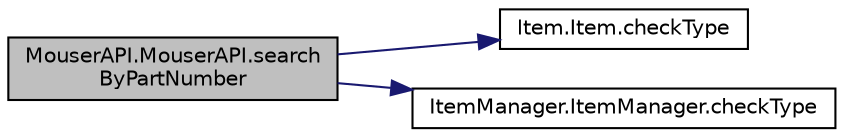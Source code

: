 digraph "MouserAPI.MouserAPI.searchByPartNumber"
{
 // LATEX_PDF_SIZE
  edge [fontname="Helvetica",fontsize="10",labelfontname="Helvetica",labelfontsize="10"];
  node [fontname="Helvetica",fontsize="10",shape=record];
  rankdir="LR";
  Node1 [label="MouserAPI.MouserAPI.search\lByPartNumber",height=0.2,width=0.4,color="black", fillcolor="grey75", style="filled", fontcolor="black",tooltip=" "];
  Node1 -> Node2 [color="midnightblue",fontsize="10",style="solid"];
  Node2 [label="Item.Item.checkType",height=0.2,width=0.4,color="black", fillcolor="white", style="filled",URL="$class_item_1_1_item.html#ae3ef76a16a7db4fc62e0363c4b4f4655",tooltip=" "];
  Node1 -> Node3 [color="midnightblue",fontsize="10",style="solid"];
  Node3 [label="ItemManager.ItemManager.checkType",height=0.2,width=0.4,color="black", fillcolor="white", style="filled",URL="$class_item_manager_1_1_item_manager.html#a0406e06123a1462f2c0d0e00fe97cfeb",tooltip=" "];
}
